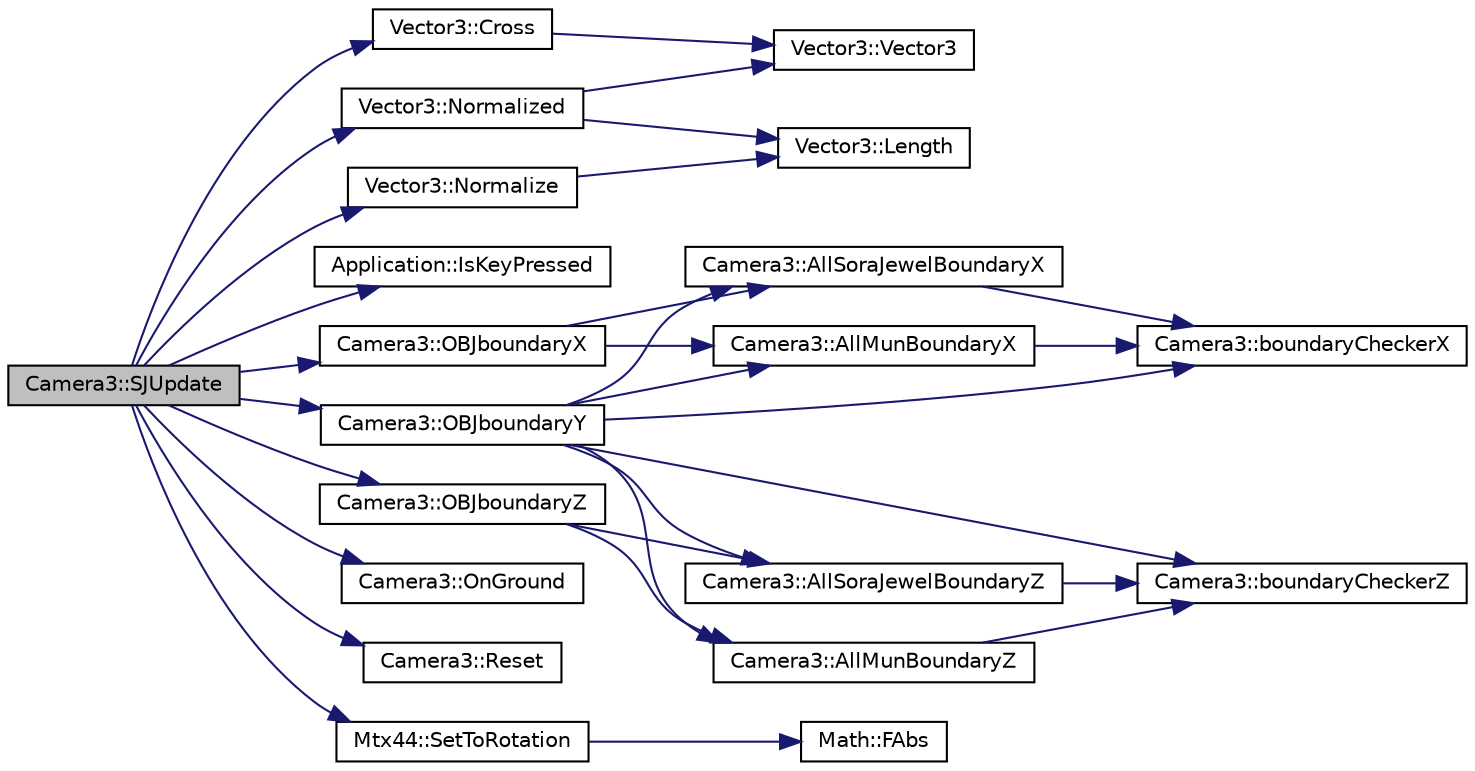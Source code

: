 digraph "Camera3::SJUpdate"
{
  bgcolor="transparent";
  edge [fontname="Helvetica",fontsize="10",labelfontname="Helvetica",labelfontsize="10"];
  node [fontname="Helvetica",fontsize="10",shape=record];
  rankdir="LR";
  Node1 [label="Camera3::SJUpdate",height=0.2,width=0.4,color="black", fillcolor="grey75", style="filled", fontcolor="black"];
  Node1 -> Node2 [color="midnightblue",fontsize="10",style="solid",fontname="Helvetica"];
  Node2 [label="Vector3::Cross",height=0.2,width=0.4,color="black",URL="$structVector3.html#aa1cdc5357009b47fe585ddd61e263aad",tooltip="Cross product of 2 vectors. "];
  Node2 -> Node3 [color="midnightblue",fontsize="10",style="solid",fontname="Helvetica"];
  Node3 [label="Vector3::Vector3",height=0.2,width=0.4,color="black",URL="$structVector3.html#afa5e0c801fc2c8a820a54ea99302fe08",tooltip="Vector3 default constructor. "];
  Node1 -> Node4 [color="midnightblue",fontsize="10",style="solid",fontname="Helvetica"];
  Node4 [label="Application::IsKeyPressed",height=0.2,width=0.4,color="black",URL="$classApplication.html#a72cc9bba26506a7c0f54c346dfbd5cfe"];
  Node1 -> Node5 [color="midnightblue",fontsize="10",style="solid",fontname="Helvetica"];
  Node5 [label="Vector3::Normalize",height=0.2,width=0.4,color="black",URL="$structVector3.html#aaef4f25a38878a640ab4a48002a7eff8",tooltip="Normalize this vector and return a reference to it. "];
  Node5 -> Node6 [color="midnightblue",fontsize="10",style="solid",fontname="Helvetica"];
  Node6 [label="Vector3::Length",height=0.2,width=0.4,color="black",URL="$structVector3.html#a200024a8442329de9a625ed58ffe7075",tooltip="Return length of vector. "];
  Node1 -> Node7 [color="midnightblue",fontsize="10",style="solid",fontname="Helvetica"];
  Node7 [label="Vector3::Normalized",height=0.2,width=0.4,color="black",URL="$structVector3.html#a2da0f00c5529bced69763320dac9c414",tooltip="Return a copy of this vector, normalized. "];
  Node7 -> Node6 [color="midnightblue",fontsize="10",style="solid",fontname="Helvetica"];
  Node7 -> Node3 [color="midnightblue",fontsize="10",style="solid",fontname="Helvetica"];
  Node1 -> Node8 [color="midnightblue",fontsize="10",style="solid",fontname="Helvetica"];
  Node8 [label="Camera3::OBJboundaryX",height=0.2,width=0.4,color="black",URL="$classCamera3.html#aaa26b06935fed4c855d2dd456121a702",tooltip="Camera3 OBJboundaryX function. "];
  Node8 -> Node9 [color="midnightblue",fontsize="10",style="solid",fontname="Helvetica"];
  Node9 [label="Camera3::AllMunBoundaryX",height=0.2,width=0.4,color="black",URL="$classCamera3.html#a47536550c550e38ce70a127d6041d238",tooltip="Camera3 AllMunBoundaryX function. "];
  Node9 -> Node10 [color="midnightblue",fontsize="10",style="solid",fontname="Helvetica"];
  Node10 [label="Camera3::boundaryCheckerX",height=0.2,width=0.4,color="black",URL="$classCamera3.html#a0a24a8f97532c60f7652662fe7ea9011",tooltip="Camera3 boundaryCheckerX function. "];
  Node8 -> Node11 [color="midnightblue",fontsize="10",style="solid",fontname="Helvetica"];
  Node11 [label="Camera3::AllSoraJewelBoundaryX",height=0.2,width=0.4,color="black",URL="$classCamera3.html#aa21841d30a266e7685ca9b7c88acef27",tooltip="Camera3 AllSoraJewelBoundaryX function. "];
  Node11 -> Node10 [color="midnightblue",fontsize="10",style="solid",fontname="Helvetica"];
  Node1 -> Node12 [color="midnightblue",fontsize="10",style="solid",fontname="Helvetica"];
  Node12 [label="Camera3::OBJboundaryY",height=0.2,width=0.4,color="black",URL="$classCamera3.html#ac2263d661658db8abcb97df54cb09c16",tooltip="Camera3 OBJboundaryY function. "];
  Node12 -> Node9 [color="midnightblue",fontsize="10",style="solid",fontname="Helvetica"];
  Node12 -> Node13 [color="midnightblue",fontsize="10",style="solid",fontname="Helvetica"];
  Node13 [label="Camera3::AllMunBoundaryZ",height=0.2,width=0.4,color="black",URL="$classCamera3.html#a101dfa0d89e28196116fdc240cfac418",tooltip="Camera3 AllMunBoundaryZ function. "];
  Node13 -> Node14 [color="midnightblue",fontsize="10",style="solid",fontname="Helvetica"];
  Node14 [label="Camera3::boundaryCheckerZ",height=0.2,width=0.4,color="black",URL="$classCamera3.html#acf520274a349d1766551356738f2aa3a",tooltip="Camera3 boundaryCheckerZ function. "];
  Node12 -> Node11 [color="midnightblue",fontsize="10",style="solid",fontname="Helvetica"];
  Node12 -> Node15 [color="midnightblue",fontsize="10",style="solid",fontname="Helvetica"];
  Node15 [label="Camera3::AllSoraJewelBoundaryZ",height=0.2,width=0.4,color="black",URL="$classCamera3.html#a62cd60c19e1bab7d201ff93bd23cca25",tooltip="Camera3 AllSoraJewelBoundaryZ function. "];
  Node15 -> Node14 [color="midnightblue",fontsize="10",style="solid",fontname="Helvetica"];
  Node12 -> Node10 [color="midnightblue",fontsize="10",style="solid",fontname="Helvetica"];
  Node12 -> Node14 [color="midnightblue",fontsize="10",style="solid",fontname="Helvetica"];
  Node1 -> Node16 [color="midnightblue",fontsize="10",style="solid",fontname="Helvetica"];
  Node16 [label="Camera3::OBJboundaryZ",height=0.2,width=0.4,color="black",URL="$classCamera3.html#aa26ef7e7f4b7f981404cb3e8ba6d29cc",tooltip="Camera3 OBJboundaryZ function. "];
  Node16 -> Node13 [color="midnightblue",fontsize="10",style="solid",fontname="Helvetica"];
  Node16 -> Node15 [color="midnightblue",fontsize="10",style="solid",fontname="Helvetica"];
  Node1 -> Node17 [color="midnightblue",fontsize="10",style="solid",fontname="Helvetica"];
  Node17 [label="Camera3::OnGround",height=0.2,width=0.4,color="black",URL="$classCamera3.html#a18c6741c2dc48ba6d12debe48d76923c",tooltip="Camera3 OnGround function. "];
  Node1 -> Node18 [color="midnightblue",fontsize="10",style="solid",fontname="Helvetica"];
  Node18 [label="Camera3::Reset",height=0.2,width=0.4,color="black",URL="$classCamera3.html#a4b10106bcd89f21e3cf3e39f04d8c1cb",tooltip="Camera3 Reset function. "];
  Node1 -> Node19 [color="midnightblue",fontsize="10",style="solid",fontname="Helvetica"];
  Node19 [label="Mtx44::SetToRotation",height=0.2,width=0.4,color="black",URL="$classMtx44.html#ac0587ffb5ff9fd58ad5768d28fc06574",tooltip="Set Matrix to a rotation matrix about arbitrary axis. "];
  Node19 -> Node20 [color="midnightblue",fontsize="10",style="solid",fontname="Helvetica"];
  Node20 [label="Math::FAbs",height=0.2,width=0.4,color="black",URL="$namespaceMath.html#ac91173ab2efdf7313fe7aaeb6cb44cf6"];
}
